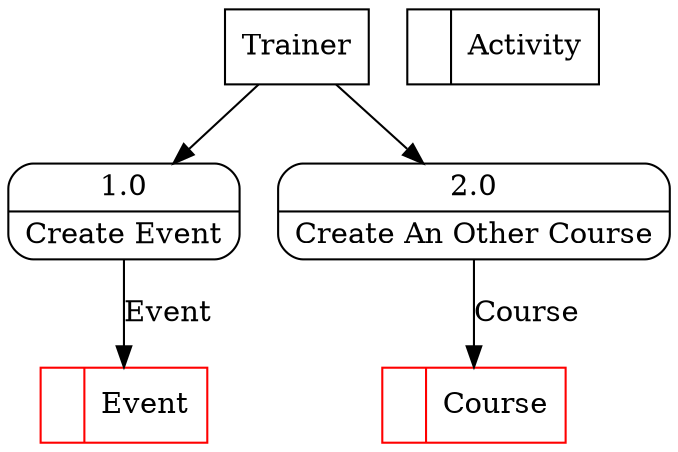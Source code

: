 digraph dfd2{ 
node[shape=record]
200 [label="<f0>  |<f1> Course " color=red];
201 [label="<f0>  |<f1> Event " color=red];
202 [label="<f0>  |<f1> Activity " ];
203 [label="Trainer" shape=box];
204 [label="{<f0> 1.0|<f1> Create Event }" shape=Mrecord];
205 [label="{<f0> 2.0|<f1> Create An Other Course }" shape=Mrecord];
203 -> 204
203 -> 205
204 -> 201 [label="Event"]
205 -> 200 [label="Course"]
}